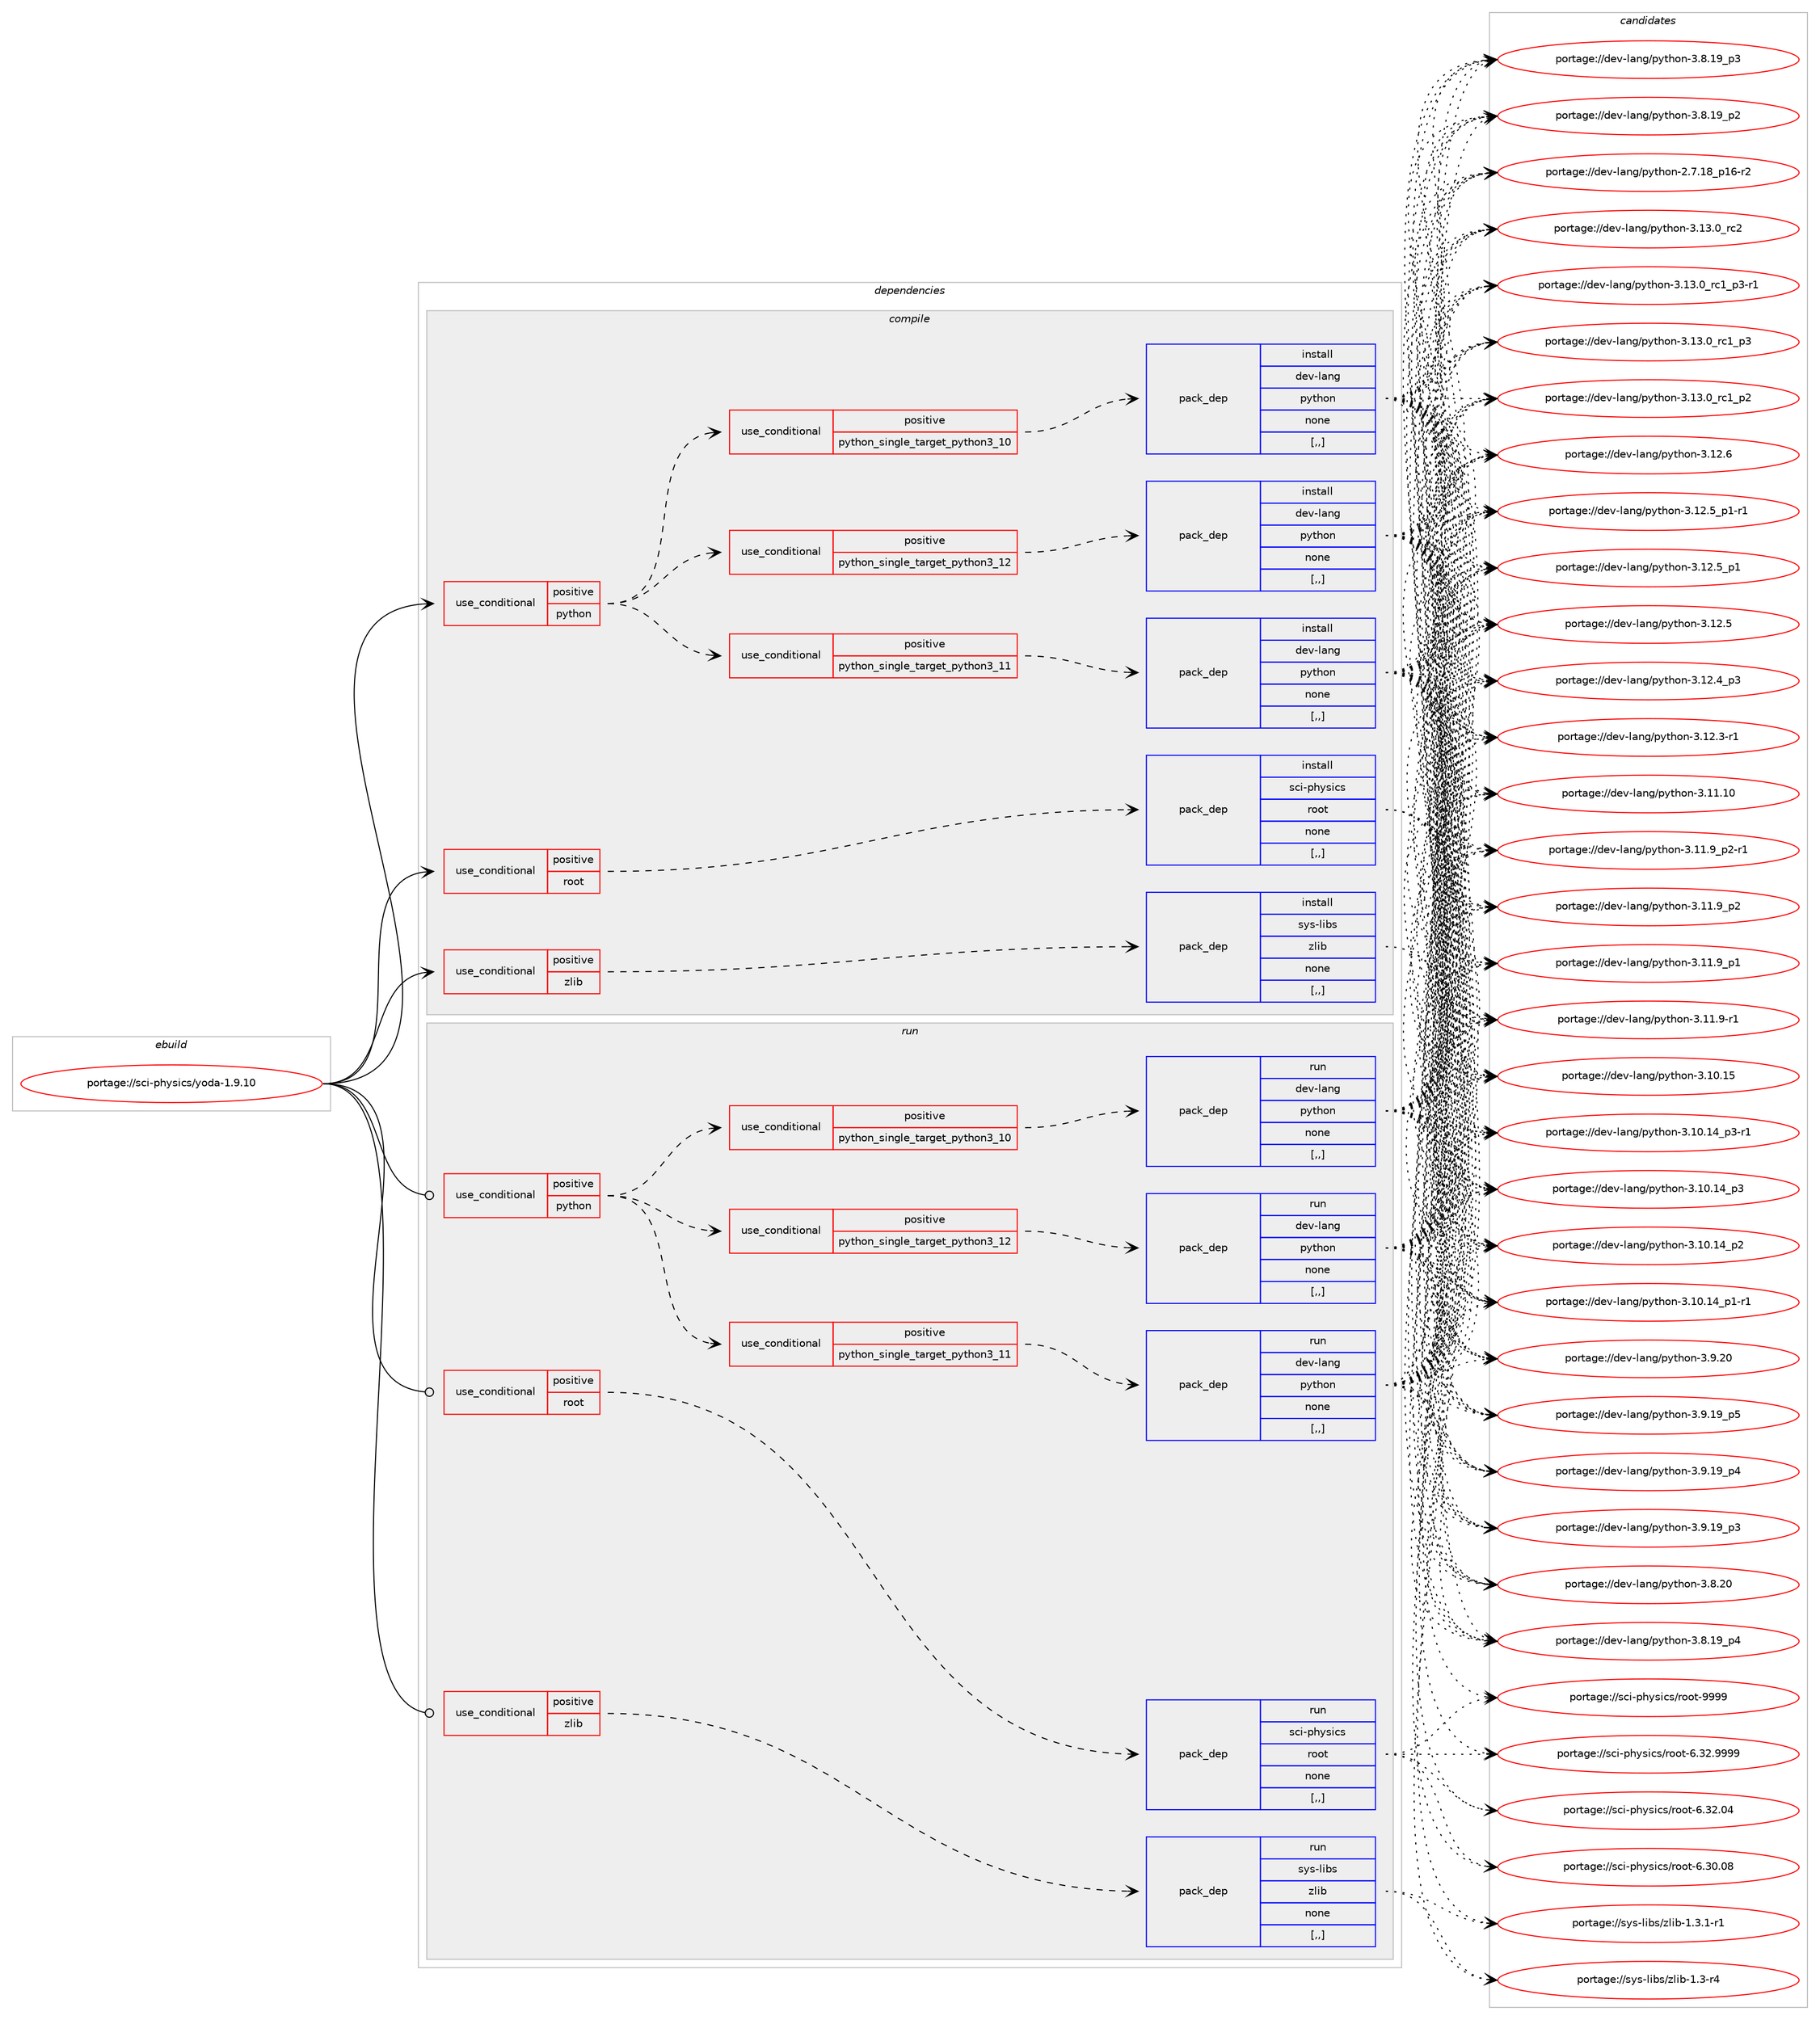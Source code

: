 digraph prolog {

# *************
# Graph options
# *************

newrank=true;
concentrate=true;
compound=true;
graph [rankdir=LR,fontname=Helvetica,fontsize=10,ranksep=1.5];#, ranksep=2.5, nodesep=0.2];
edge  [arrowhead=vee];
node  [fontname=Helvetica,fontsize=10];

# **********
# The ebuild
# **********

subgraph cluster_leftcol {
color=gray;
label=<<i>ebuild</i>>;
id [label="portage://sci-physics/yoda-1.9.10", color=red, width=4, href="../sci-physics/yoda-1.9.10.svg"];
}

# ****************
# The dependencies
# ****************

subgraph cluster_midcol {
color=gray;
label=<<i>dependencies</i>>;
subgraph cluster_compile {
fillcolor="#eeeeee";
style=filled;
label=<<i>compile</i>>;
subgraph cond243322 {
dependency922002 [label=<<TABLE BORDER="0" CELLBORDER="1" CELLSPACING="0" CELLPADDING="4"><TR><TD ROWSPAN="3" CELLPADDING="10">use_conditional</TD></TR><TR><TD>positive</TD></TR><TR><TD>python</TD></TR></TABLE>>, shape=none, color=red];
subgraph cond243323 {
dependency922003 [label=<<TABLE BORDER="0" CELLBORDER="1" CELLSPACING="0" CELLPADDING="4"><TR><TD ROWSPAN="3" CELLPADDING="10">use_conditional</TD></TR><TR><TD>positive</TD></TR><TR><TD>python_single_target_python3_10</TD></TR></TABLE>>, shape=none, color=red];
subgraph pack672024 {
dependency922004 [label=<<TABLE BORDER="0" CELLBORDER="1" CELLSPACING="0" CELLPADDING="4" WIDTH="220"><TR><TD ROWSPAN="6" CELLPADDING="30">pack_dep</TD></TR><TR><TD WIDTH="110">install</TD></TR><TR><TD>dev-lang</TD></TR><TR><TD>python</TD></TR><TR><TD>none</TD></TR><TR><TD>[,,]</TD></TR></TABLE>>, shape=none, color=blue];
}
dependency922003:e -> dependency922004:w [weight=20,style="dashed",arrowhead="vee"];
}
dependency922002:e -> dependency922003:w [weight=20,style="dashed",arrowhead="vee"];
subgraph cond243324 {
dependency922005 [label=<<TABLE BORDER="0" CELLBORDER="1" CELLSPACING="0" CELLPADDING="4"><TR><TD ROWSPAN="3" CELLPADDING="10">use_conditional</TD></TR><TR><TD>positive</TD></TR><TR><TD>python_single_target_python3_11</TD></TR></TABLE>>, shape=none, color=red];
subgraph pack672025 {
dependency922006 [label=<<TABLE BORDER="0" CELLBORDER="1" CELLSPACING="0" CELLPADDING="4" WIDTH="220"><TR><TD ROWSPAN="6" CELLPADDING="30">pack_dep</TD></TR><TR><TD WIDTH="110">install</TD></TR><TR><TD>dev-lang</TD></TR><TR><TD>python</TD></TR><TR><TD>none</TD></TR><TR><TD>[,,]</TD></TR></TABLE>>, shape=none, color=blue];
}
dependency922005:e -> dependency922006:w [weight=20,style="dashed",arrowhead="vee"];
}
dependency922002:e -> dependency922005:w [weight=20,style="dashed",arrowhead="vee"];
subgraph cond243325 {
dependency922007 [label=<<TABLE BORDER="0" CELLBORDER="1" CELLSPACING="0" CELLPADDING="4"><TR><TD ROWSPAN="3" CELLPADDING="10">use_conditional</TD></TR><TR><TD>positive</TD></TR><TR><TD>python_single_target_python3_12</TD></TR></TABLE>>, shape=none, color=red];
subgraph pack672026 {
dependency922008 [label=<<TABLE BORDER="0" CELLBORDER="1" CELLSPACING="0" CELLPADDING="4" WIDTH="220"><TR><TD ROWSPAN="6" CELLPADDING="30">pack_dep</TD></TR><TR><TD WIDTH="110">install</TD></TR><TR><TD>dev-lang</TD></TR><TR><TD>python</TD></TR><TR><TD>none</TD></TR><TR><TD>[,,]</TD></TR></TABLE>>, shape=none, color=blue];
}
dependency922007:e -> dependency922008:w [weight=20,style="dashed",arrowhead="vee"];
}
dependency922002:e -> dependency922007:w [weight=20,style="dashed",arrowhead="vee"];
}
id:e -> dependency922002:w [weight=20,style="solid",arrowhead="vee"];
subgraph cond243326 {
dependency922009 [label=<<TABLE BORDER="0" CELLBORDER="1" CELLSPACING="0" CELLPADDING="4"><TR><TD ROWSPAN="3" CELLPADDING="10">use_conditional</TD></TR><TR><TD>positive</TD></TR><TR><TD>root</TD></TR></TABLE>>, shape=none, color=red];
subgraph pack672027 {
dependency922010 [label=<<TABLE BORDER="0" CELLBORDER="1" CELLSPACING="0" CELLPADDING="4" WIDTH="220"><TR><TD ROWSPAN="6" CELLPADDING="30">pack_dep</TD></TR><TR><TD WIDTH="110">install</TD></TR><TR><TD>sci-physics</TD></TR><TR><TD>root</TD></TR><TR><TD>none</TD></TR><TR><TD>[,,]</TD></TR></TABLE>>, shape=none, color=blue];
}
dependency922009:e -> dependency922010:w [weight=20,style="dashed",arrowhead="vee"];
}
id:e -> dependency922009:w [weight=20,style="solid",arrowhead="vee"];
subgraph cond243327 {
dependency922011 [label=<<TABLE BORDER="0" CELLBORDER="1" CELLSPACING="0" CELLPADDING="4"><TR><TD ROWSPAN="3" CELLPADDING="10">use_conditional</TD></TR><TR><TD>positive</TD></TR><TR><TD>zlib</TD></TR></TABLE>>, shape=none, color=red];
subgraph pack672028 {
dependency922012 [label=<<TABLE BORDER="0" CELLBORDER="1" CELLSPACING="0" CELLPADDING="4" WIDTH="220"><TR><TD ROWSPAN="6" CELLPADDING="30">pack_dep</TD></TR><TR><TD WIDTH="110">install</TD></TR><TR><TD>sys-libs</TD></TR><TR><TD>zlib</TD></TR><TR><TD>none</TD></TR><TR><TD>[,,]</TD></TR></TABLE>>, shape=none, color=blue];
}
dependency922011:e -> dependency922012:w [weight=20,style="dashed",arrowhead="vee"];
}
id:e -> dependency922011:w [weight=20,style="solid",arrowhead="vee"];
}
subgraph cluster_compileandrun {
fillcolor="#eeeeee";
style=filled;
label=<<i>compile and run</i>>;
}
subgraph cluster_run {
fillcolor="#eeeeee";
style=filled;
label=<<i>run</i>>;
subgraph cond243328 {
dependency922013 [label=<<TABLE BORDER="0" CELLBORDER="1" CELLSPACING="0" CELLPADDING="4"><TR><TD ROWSPAN="3" CELLPADDING="10">use_conditional</TD></TR><TR><TD>positive</TD></TR><TR><TD>python</TD></TR></TABLE>>, shape=none, color=red];
subgraph cond243329 {
dependency922014 [label=<<TABLE BORDER="0" CELLBORDER="1" CELLSPACING="0" CELLPADDING="4"><TR><TD ROWSPAN="3" CELLPADDING="10">use_conditional</TD></TR><TR><TD>positive</TD></TR><TR><TD>python_single_target_python3_10</TD></TR></TABLE>>, shape=none, color=red];
subgraph pack672029 {
dependency922015 [label=<<TABLE BORDER="0" CELLBORDER="1" CELLSPACING="0" CELLPADDING="4" WIDTH="220"><TR><TD ROWSPAN="6" CELLPADDING="30">pack_dep</TD></TR><TR><TD WIDTH="110">run</TD></TR><TR><TD>dev-lang</TD></TR><TR><TD>python</TD></TR><TR><TD>none</TD></TR><TR><TD>[,,]</TD></TR></TABLE>>, shape=none, color=blue];
}
dependency922014:e -> dependency922015:w [weight=20,style="dashed",arrowhead="vee"];
}
dependency922013:e -> dependency922014:w [weight=20,style="dashed",arrowhead="vee"];
subgraph cond243330 {
dependency922016 [label=<<TABLE BORDER="0" CELLBORDER="1" CELLSPACING="0" CELLPADDING="4"><TR><TD ROWSPAN="3" CELLPADDING="10">use_conditional</TD></TR><TR><TD>positive</TD></TR><TR><TD>python_single_target_python3_11</TD></TR></TABLE>>, shape=none, color=red];
subgraph pack672030 {
dependency922017 [label=<<TABLE BORDER="0" CELLBORDER="1" CELLSPACING="0" CELLPADDING="4" WIDTH="220"><TR><TD ROWSPAN="6" CELLPADDING="30">pack_dep</TD></TR><TR><TD WIDTH="110">run</TD></TR><TR><TD>dev-lang</TD></TR><TR><TD>python</TD></TR><TR><TD>none</TD></TR><TR><TD>[,,]</TD></TR></TABLE>>, shape=none, color=blue];
}
dependency922016:e -> dependency922017:w [weight=20,style="dashed",arrowhead="vee"];
}
dependency922013:e -> dependency922016:w [weight=20,style="dashed",arrowhead="vee"];
subgraph cond243331 {
dependency922018 [label=<<TABLE BORDER="0" CELLBORDER="1" CELLSPACING="0" CELLPADDING="4"><TR><TD ROWSPAN="3" CELLPADDING="10">use_conditional</TD></TR><TR><TD>positive</TD></TR><TR><TD>python_single_target_python3_12</TD></TR></TABLE>>, shape=none, color=red];
subgraph pack672031 {
dependency922019 [label=<<TABLE BORDER="0" CELLBORDER="1" CELLSPACING="0" CELLPADDING="4" WIDTH="220"><TR><TD ROWSPAN="6" CELLPADDING="30">pack_dep</TD></TR><TR><TD WIDTH="110">run</TD></TR><TR><TD>dev-lang</TD></TR><TR><TD>python</TD></TR><TR><TD>none</TD></TR><TR><TD>[,,]</TD></TR></TABLE>>, shape=none, color=blue];
}
dependency922018:e -> dependency922019:w [weight=20,style="dashed",arrowhead="vee"];
}
dependency922013:e -> dependency922018:w [weight=20,style="dashed",arrowhead="vee"];
}
id:e -> dependency922013:w [weight=20,style="solid",arrowhead="odot"];
subgraph cond243332 {
dependency922020 [label=<<TABLE BORDER="0" CELLBORDER="1" CELLSPACING="0" CELLPADDING="4"><TR><TD ROWSPAN="3" CELLPADDING="10">use_conditional</TD></TR><TR><TD>positive</TD></TR><TR><TD>root</TD></TR></TABLE>>, shape=none, color=red];
subgraph pack672032 {
dependency922021 [label=<<TABLE BORDER="0" CELLBORDER="1" CELLSPACING="0" CELLPADDING="4" WIDTH="220"><TR><TD ROWSPAN="6" CELLPADDING="30">pack_dep</TD></TR><TR><TD WIDTH="110">run</TD></TR><TR><TD>sci-physics</TD></TR><TR><TD>root</TD></TR><TR><TD>none</TD></TR><TR><TD>[,,]</TD></TR></TABLE>>, shape=none, color=blue];
}
dependency922020:e -> dependency922021:w [weight=20,style="dashed",arrowhead="vee"];
}
id:e -> dependency922020:w [weight=20,style="solid",arrowhead="odot"];
subgraph cond243333 {
dependency922022 [label=<<TABLE BORDER="0" CELLBORDER="1" CELLSPACING="0" CELLPADDING="4"><TR><TD ROWSPAN="3" CELLPADDING="10">use_conditional</TD></TR><TR><TD>positive</TD></TR><TR><TD>zlib</TD></TR></TABLE>>, shape=none, color=red];
subgraph pack672033 {
dependency922023 [label=<<TABLE BORDER="0" CELLBORDER="1" CELLSPACING="0" CELLPADDING="4" WIDTH="220"><TR><TD ROWSPAN="6" CELLPADDING="30">pack_dep</TD></TR><TR><TD WIDTH="110">run</TD></TR><TR><TD>sys-libs</TD></TR><TR><TD>zlib</TD></TR><TR><TD>none</TD></TR><TR><TD>[,,]</TD></TR></TABLE>>, shape=none, color=blue];
}
dependency922022:e -> dependency922023:w [weight=20,style="dashed",arrowhead="vee"];
}
id:e -> dependency922022:w [weight=20,style="solid",arrowhead="odot"];
}
}

# **************
# The candidates
# **************

subgraph cluster_choices {
rank=same;
color=gray;
label=<<i>candidates</i>>;

subgraph choice672024 {
color=black;
nodesep=1;
choice10010111845108971101034711212111610411111045514649514648951149950 [label="portage://dev-lang/python-3.13.0_rc2", color=red, width=4,href="../dev-lang/python-3.13.0_rc2.svg"];
choice1001011184510897110103471121211161041111104551464951464895114994995112514511449 [label="portage://dev-lang/python-3.13.0_rc1_p3-r1", color=red, width=4,href="../dev-lang/python-3.13.0_rc1_p3-r1.svg"];
choice100101118451089711010347112121116104111110455146495146489511499499511251 [label="portage://dev-lang/python-3.13.0_rc1_p3", color=red, width=4,href="../dev-lang/python-3.13.0_rc1_p3.svg"];
choice100101118451089711010347112121116104111110455146495146489511499499511250 [label="portage://dev-lang/python-3.13.0_rc1_p2", color=red, width=4,href="../dev-lang/python-3.13.0_rc1_p2.svg"];
choice10010111845108971101034711212111610411111045514649504654 [label="portage://dev-lang/python-3.12.6", color=red, width=4,href="../dev-lang/python-3.12.6.svg"];
choice1001011184510897110103471121211161041111104551464950465395112494511449 [label="portage://dev-lang/python-3.12.5_p1-r1", color=red, width=4,href="../dev-lang/python-3.12.5_p1-r1.svg"];
choice100101118451089711010347112121116104111110455146495046539511249 [label="portage://dev-lang/python-3.12.5_p1", color=red, width=4,href="../dev-lang/python-3.12.5_p1.svg"];
choice10010111845108971101034711212111610411111045514649504653 [label="portage://dev-lang/python-3.12.5", color=red, width=4,href="../dev-lang/python-3.12.5.svg"];
choice100101118451089711010347112121116104111110455146495046529511251 [label="portage://dev-lang/python-3.12.4_p3", color=red, width=4,href="../dev-lang/python-3.12.4_p3.svg"];
choice100101118451089711010347112121116104111110455146495046514511449 [label="portage://dev-lang/python-3.12.3-r1", color=red, width=4,href="../dev-lang/python-3.12.3-r1.svg"];
choice1001011184510897110103471121211161041111104551464949464948 [label="portage://dev-lang/python-3.11.10", color=red, width=4,href="../dev-lang/python-3.11.10.svg"];
choice1001011184510897110103471121211161041111104551464949465795112504511449 [label="portage://dev-lang/python-3.11.9_p2-r1", color=red, width=4,href="../dev-lang/python-3.11.9_p2-r1.svg"];
choice100101118451089711010347112121116104111110455146494946579511250 [label="portage://dev-lang/python-3.11.9_p2", color=red, width=4,href="../dev-lang/python-3.11.9_p2.svg"];
choice100101118451089711010347112121116104111110455146494946579511249 [label="portage://dev-lang/python-3.11.9_p1", color=red, width=4,href="../dev-lang/python-3.11.9_p1.svg"];
choice100101118451089711010347112121116104111110455146494946574511449 [label="portage://dev-lang/python-3.11.9-r1", color=red, width=4,href="../dev-lang/python-3.11.9-r1.svg"];
choice1001011184510897110103471121211161041111104551464948464953 [label="portage://dev-lang/python-3.10.15", color=red, width=4,href="../dev-lang/python-3.10.15.svg"];
choice100101118451089711010347112121116104111110455146494846495295112514511449 [label="portage://dev-lang/python-3.10.14_p3-r1", color=red, width=4,href="../dev-lang/python-3.10.14_p3-r1.svg"];
choice10010111845108971101034711212111610411111045514649484649529511251 [label="portage://dev-lang/python-3.10.14_p3", color=red, width=4,href="../dev-lang/python-3.10.14_p3.svg"];
choice10010111845108971101034711212111610411111045514649484649529511250 [label="portage://dev-lang/python-3.10.14_p2", color=red, width=4,href="../dev-lang/python-3.10.14_p2.svg"];
choice100101118451089711010347112121116104111110455146494846495295112494511449 [label="portage://dev-lang/python-3.10.14_p1-r1", color=red, width=4,href="../dev-lang/python-3.10.14_p1-r1.svg"];
choice10010111845108971101034711212111610411111045514657465048 [label="portage://dev-lang/python-3.9.20", color=red, width=4,href="../dev-lang/python-3.9.20.svg"];
choice100101118451089711010347112121116104111110455146574649579511253 [label="portage://dev-lang/python-3.9.19_p5", color=red, width=4,href="../dev-lang/python-3.9.19_p5.svg"];
choice100101118451089711010347112121116104111110455146574649579511252 [label="portage://dev-lang/python-3.9.19_p4", color=red, width=4,href="../dev-lang/python-3.9.19_p4.svg"];
choice100101118451089711010347112121116104111110455146574649579511251 [label="portage://dev-lang/python-3.9.19_p3", color=red, width=4,href="../dev-lang/python-3.9.19_p3.svg"];
choice10010111845108971101034711212111610411111045514656465048 [label="portage://dev-lang/python-3.8.20", color=red, width=4,href="../dev-lang/python-3.8.20.svg"];
choice100101118451089711010347112121116104111110455146564649579511252 [label="portage://dev-lang/python-3.8.19_p4", color=red, width=4,href="../dev-lang/python-3.8.19_p4.svg"];
choice100101118451089711010347112121116104111110455146564649579511251 [label="portage://dev-lang/python-3.8.19_p3", color=red, width=4,href="../dev-lang/python-3.8.19_p3.svg"];
choice100101118451089711010347112121116104111110455146564649579511250 [label="portage://dev-lang/python-3.8.19_p2", color=red, width=4,href="../dev-lang/python-3.8.19_p2.svg"];
choice100101118451089711010347112121116104111110455046554649569511249544511450 [label="portage://dev-lang/python-2.7.18_p16-r2", color=red, width=4,href="../dev-lang/python-2.7.18_p16-r2.svg"];
dependency922004:e -> choice10010111845108971101034711212111610411111045514649514648951149950:w [style=dotted,weight="100"];
dependency922004:e -> choice1001011184510897110103471121211161041111104551464951464895114994995112514511449:w [style=dotted,weight="100"];
dependency922004:e -> choice100101118451089711010347112121116104111110455146495146489511499499511251:w [style=dotted,weight="100"];
dependency922004:e -> choice100101118451089711010347112121116104111110455146495146489511499499511250:w [style=dotted,weight="100"];
dependency922004:e -> choice10010111845108971101034711212111610411111045514649504654:w [style=dotted,weight="100"];
dependency922004:e -> choice1001011184510897110103471121211161041111104551464950465395112494511449:w [style=dotted,weight="100"];
dependency922004:e -> choice100101118451089711010347112121116104111110455146495046539511249:w [style=dotted,weight="100"];
dependency922004:e -> choice10010111845108971101034711212111610411111045514649504653:w [style=dotted,weight="100"];
dependency922004:e -> choice100101118451089711010347112121116104111110455146495046529511251:w [style=dotted,weight="100"];
dependency922004:e -> choice100101118451089711010347112121116104111110455146495046514511449:w [style=dotted,weight="100"];
dependency922004:e -> choice1001011184510897110103471121211161041111104551464949464948:w [style=dotted,weight="100"];
dependency922004:e -> choice1001011184510897110103471121211161041111104551464949465795112504511449:w [style=dotted,weight="100"];
dependency922004:e -> choice100101118451089711010347112121116104111110455146494946579511250:w [style=dotted,weight="100"];
dependency922004:e -> choice100101118451089711010347112121116104111110455146494946579511249:w [style=dotted,weight="100"];
dependency922004:e -> choice100101118451089711010347112121116104111110455146494946574511449:w [style=dotted,weight="100"];
dependency922004:e -> choice1001011184510897110103471121211161041111104551464948464953:w [style=dotted,weight="100"];
dependency922004:e -> choice100101118451089711010347112121116104111110455146494846495295112514511449:w [style=dotted,weight="100"];
dependency922004:e -> choice10010111845108971101034711212111610411111045514649484649529511251:w [style=dotted,weight="100"];
dependency922004:e -> choice10010111845108971101034711212111610411111045514649484649529511250:w [style=dotted,weight="100"];
dependency922004:e -> choice100101118451089711010347112121116104111110455146494846495295112494511449:w [style=dotted,weight="100"];
dependency922004:e -> choice10010111845108971101034711212111610411111045514657465048:w [style=dotted,weight="100"];
dependency922004:e -> choice100101118451089711010347112121116104111110455146574649579511253:w [style=dotted,weight="100"];
dependency922004:e -> choice100101118451089711010347112121116104111110455146574649579511252:w [style=dotted,weight="100"];
dependency922004:e -> choice100101118451089711010347112121116104111110455146574649579511251:w [style=dotted,weight="100"];
dependency922004:e -> choice10010111845108971101034711212111610411111045514656465048:w [style=dotted,weight="100"];
dependency922004:e -> choice100101118451089711010347112121116104111110455146564649579511252:w [style=dotted,weight="100"];
dependency922004:e -> choice100101118451089711010347112121116104111110455146564649579511251:w [style=dotted,weight="100"];
dependency922004:e -> choice100101118451089711010347112121116104111110455146564649579511250:w [style=dotted,weight="100"];
dependency922004:e -> choice100101118451089711010347112121116104111110455046554649569511249544511450:w [style=dotted,weight="100"];
}
subgraph choice672025 {
color=black;
nodesep=1;
choice10010111845108971101034711212111610411111045514649514648951149950 [label="portage://dev-lang/python-3.13.0_rc2", color=red, width=4,href="../dev-lang/python-3.13.0_rc2.svg"];
choice1001011184510897110103471121211161041111104551464951464895114994995112514511449 [label="portage://dev-lang/python-3.13.0_rc1_p3-r1", color=red, width=4,href="../dev-lang/python-3.13.0_rc1_p3-r1.svg"];
choice100101118451089711010347112121116104111110455146495146489511499499511251 [label="portage://dev-lang/python-3.13.0_rc1_p3", color=red, width=4,href="../dev-lang/python-3.13.0_rc1_p3.svg"];
choice100101118451089711010347112121116104111110455146495146489511499499511250 [label="portage://dev-lang/python-3.13.0_rc1_p2", color=red, width=4,href="../dev-lang/python-3.13.0_rc1_p2.svg"];
choice10010111845108971101034711212111610411111045514649504654 [label="portage://dev-lang/python-3.12.6", color=red, width=4,href="../dev-lang/python-3.12.6.svg"];
choice1001011184510897110103471121211161041111104551464950465395112494511449 [label="portage://dev-lang/python-3.12.5_p1-r1", color=red, width=4,href="../dev-lang/python-3.12.5_p1-r1.svg"];
choice100101118451089711010347112121116104111110455146495046539511249 [label="portage://dev-lang/python-3.12.5_p1", color=red, width=4,href="../dev-lang/python-3.12.5_p1.svg"];
choice10010111845108971101034711212111610411111045514649504653 [label="portage://dev-lang/python-3.12.5", color=red, width=4,href="../dev-lang/python-3.12.5.svg"];
choice100101118451089711010347112121116104111110455146495046529511251 [label="portage://dev-lang/python-3.12.4_p3", color=red, width=4,href="../dev-lang/python-3.12.4_p3.svg"];
choice100101118451089711010347112121116104111110455146495046514511449 [label="portage://dev-lang/python-3.12.3-r1", color=red, width=4,href="../dev-lang/python-3.12.3-r1.svg"];
choice1001011184510897110103471121211161041111104551464949464948 [label="portage://dev-lang/python-3.11.10", color=red, width=4,href="../dev-lang/python-3.11.10.svg"];
choice1001011184510897110103471121211161041111104551464949465795112504511449 [label="portage://dev-lang/python-3.11.9_p2-r1", color=red, width=4,href="../dev-lang/python-3.11.9_p2-r1.svg"];
choice100101118451089711010347112121116104111110455146494946579511250 [label="portage://dev-lang/python-3.11.9_p2", color=red, width=4,href="../dev-lang/python-3.11.9_p2.svg"];
choice100101118451089711010347112121116104111110455146494946579511249 [label="portage://dev-lang/python-3.11.9_p1", color=red, width=4,href="../dev-lang/python-3.11.9_p1.svg"];
choice100101118451089711010347112121116104111110455146494946574511449 [label="portage://dev-lang/python-3.11.9-r1", color=red, width=4,href="../dev-lang/python-3.11.9-r1.svg"];
choice1001011184510897110103471121211161041111104551464948464953 [label="portage://dev-lang/python-3.10.15", color=red, width=4,href="../dev-lang/python-3.10.15.svg"];
choice100101118451089711010347112121116104111110455146494846495295112514511449 [label="portage://dev-lang/python-3.10.14_p3-r1", color=red, width=4,href="../dev-lang/python-3.10.14_p3-r1.svg"];
choice10010111845108971101034711212111610411111045514649484649529511251 [label="portage://dev-lang/python-3.10.14_p3", color=red, width=4,href="../dev-lang/python-3.10.14_p3.svg"];
choice10010111845108971101034711212111610411111045514649484649529511250 [label="portage://dev-lang/python-3.10.14_p2", color=red, width=4,href="../dev-lang/python-3.10.14_p2.svg"];
choice100101118451089711010347112121116104111110455146494846495295112494511449 [label="portage://dev-lang/python-3.10.14_p1-r1", color=red, width=4,href="../dev-lang/python-3.10.14_p1-r1.svg"];
choice10010111845108971101034711212111610411111045514657465048 [label="portage://dev-lang/python-3.9.20", color=red, width=4,href="../dev-lang/python-3.9.20.svg"];
choice100101118451089711010347112121116104111110455146574649579511253 [label="portage://dev-lang/python-3.9.19_p5", color=red, width=4,href="../dev-lang/python-3.9.19_p5.svg"];
choice100101118451089711010347112121116104111110455146574649579511252 [label="portage://dev-lang/python-3.9.19_p4", color=red, width=4,href="../dev-lang/python-3.9.19_p4.svg"];
choice100101118451089711010347112121116104111110455146574649579511251 [label="portage://dev-lang/python-3.9.19_p3", color=red, width=4,href="../dev-lang/python-3.9.19_p3.svg"];
choice10010111845108971101034711212111610411111045514656465048 [label="portage://dev-lang/python-3.8.20", color=red, width=4,href="../dev-lang/python-3.8.20.svg"];
choice100101118451089711010347112121116104111110455146564649579511252 [label="portage://dev-lang/python-3.8.19_p4", color=red, width=4,href="../dev-lang/python-3.8.19_p4.svg"];
choice100101118451089711010347112121116104111110455146564649579511251 [label="portage://dev-lang/python-3.8.19_p3", color=red, width=4,href="../dev-lang/python-3.8.19_p3.svg"];
choice100101118451089711010347112121116104111110455146564649579511250 [label="portage://dev-lang/python-3.8.19_p2", color=red, width=4,href="../dev-lang/python-3.8.19_p2.svg"];
choice100101118451089711010347112121116104111110455046554649569511249544511450 [label="portage://dev-lang/python-2.7.18_p16-r2", color=red, width=4,href="../dev-lang/python-2.7.18_p16-r2.svg"];
dependency922006:e -> choice10010111845108971101034711212111610411111045514649514648951149950:w [style=dotted,weight="100"];
dependency922006:e -> choice1001011184510897110103471121211161041111104551464951464895114994995112514511449:w [style=dotted,weight="100"];
dependency922006:e -> choice100101118451089711010347112121116104111110455146495146489511499499511251:w [style=dotted,weight="100"];
dependency922006:e -> choice100101118451089711010347112121116104111110455146495146489511499499511250:w [style=dotted,weight="100"];
dependency922006:e -> choice10010111845108971101034711212111610411111045514649504654:w [style=dotted,weight="100"];
dependency922006:e -> choice1001011184510897110103471121211161041111104551464950465395112494511449:w [style=dotted,weight="100"];
dependency922006:e -> choice100101118451089711010347112121116104111110455146495046539511249:w [style=dotted,weight="100"];
dependency922006:e -> choice10010111845108971101034711212111610411111045514649504653:w [style=dotted,weight="100"];
dependency922006:e -> choice100101118451089711010347112121116104111110455146495046529511251:w [style=dotted,weight="100"];
dependency922006:e -> choice100101118451089711010347112121116104111110455146495046514511449:w [style=dotted,weight="100"];
dependency922006:e -> choice1001011184510897110103471121211161041111104551464949464948:w [style=dotted,weight="100"];
dependency922006:e -> choice1001011184510897110103471121211161041111104551464949465795112504511449:w [style=dotted,weight="100"];
dependency922006:e -> choice100101118451089711010347112121116104111110455146494946579511250:w [style=dotted,weight="100"];
dependency922006:e -> choice100101118451089711010347112121116104111110455146494946579511249:w [style=dotted,weight="100"];
dependency922006:e -> choice100101118451089711010347112121116104111110455146494946574511449:w [style=dotted,weight="100"];
dependency922006:e -> choice1001011184510897110103471121211161041111104551464948464953:w [style=dotted,weight="100"];
dependency922006:e -> choice100101118451089711010347112121116104111110455146494846495295112514511449:w [style=dotted,weight="100"];
dependency922006:e -> choice10010111845108971101034711212111610411111045514649484649529511251:w [style=dotted,weight="100"];
dependency922006:e -> choice10010111845108971101034711212111610411111045514649484649529511250:w [style=dotted,weight="100"];
dependency922006:e -> choice100101118451089711010347112121116104111110455146494846495295112494511449:w [style=dotted,weight="100"];
dependency922006:e -> choice10010111845108971101034711212111610411111045514657465048:w [style=dotted,weight="100"];
dependency922006:e -> choice100101118451089711010347112121116104111110455146574649579511253:w [style=dotted,weight="100"];
dependency922006:e -> choice100101118451089711010347112121116104111110455146574649579511252:w [style=dotted,weight="100"];
dependency922006:e -> choice100101118451089711010347112121116104111110455146574649579511251:w [style=dotted,weight="100"];
dependency922006:e -> choice10010111845108971101034711212111610411111045514656465048:w [style=dotted,weight="100"];
dependency922006:e -> choice100101118451089711010347112121116104111110455146564649579511252:w [style=dotted,weight="100"];
dependency922006:e -> choice100101118451089711010347112121116104111110455146564649579511251:w [style=dotted,weight="100"];
dependency922006:e -> choice100101118451089711010347112121116104111110455146564649579511250:w [style=dotted,weight="100"];
dependency922006:e -> choice100101118451089711010347112121116104111110455046554649569511249544511450:w [style=dotted,weight="100"];
}
subgraph choice672026 {
color=black;
nodesep=1;
choice10010111845108971101034711212111610411111045514649514648951149950 [label="portage://dev-lang/python-3.13.0_rc2", color=red, width=4,href="../dev-lang/python-3.13.0_rc2.svg"];
choice1001011184510897110103471121211161041111104551464951464895114994995112514511449 [label="portage://dev-lang/python-3.13.0_rc1_p3-r1", color=red, width=4,href="../dev-lang/python-3.13.0_rc1_p3-r1.svg"];
choice100101118451089711010347112121116104111110455146495146489511499499511251 [label="portage://dev-lang/python-3.13.0_rc1_p3", color=red, width=4,href="../dev-lang/python-3.13.0_rc1_p3.svg"];
choice100101118451089711010347112121116104111110455146495146489511499499511250 [label="portage://dev-lang/python-3.13.0_rc1_p2", color=red, width=4,href="../dev-lang/python-3.13.0_rc1_p2.svg"];
choice10010111845108971101034711212111610411111045514649504654 [label="portage://dev-lang/python-3.12.6", color=red, width=4,href="../dev-lang/python-3.12.6.svg"];
choice1001011184510897110103471121211161041111104551464950465395112494511449 [label="portage://dev-lang/python-3.12.5_p1-r1", color=red, width=4,href="../dev-lang/python-3.12.5_p1-r1.svg"];
choice100101118451089711010347112121116104111110455146495046539511249 [label="portage://dev-lang/python-3.12.5_p1", color=red, width=4,href="../dev-lang/python-3.12.5_p1.svg"];
choice10010111845108971101034711212111610411111045514649504653 [label="portage://dev-lang/python-3.12.5", color=red, width=4,href="../dev-lang/python-3.12.5.svg"];
choice100101118451089711010347112121116104111110455146495046529511251 [label="portage://dev-lang/python-3.12.4_p3", color=red, width=4,href="../dev-lang/python-3.12.4_p3.svg"];
choice100101118451089711010347112121116104111110455146495046514511449 [label="portage://dev-lang/python-3.12.3-r1", color=red, width=4,href="../dev-lang/python-3.12.3-r1.svg"];
choice1001011184510897110103471121211161041111104551464949464948 [label="portage://dev-lang/python-3.11.10", color=red, width=4,href="../dev-lang/python-3.11.10.svg"];
choice1001011184510897110103471121211161041111104551464949465795112504511449 [label="portage://dev-lang/python-3.11.9_p2-r1", color=red, width=4,href="../dev-lang/python-3.11.9_p2-r1.svg"];
choice100101118451089711010347112121116104111110455146494946579511250 [label="portage://dev-lang/python-3.11.9_p2", color=red, width=4,href="../dev-lang/python-3.11.9_p2.svg"];
choice100101118451089711010347112121116104111110455146494946579511249 [label="portage://dev-lang/python-3.11.9_p1", color=red, width=4,href="../dev-lang/python-3.11.9_p1.svg"];
choice100101118451089711010347112121116104111110455146494946574511449 [label="portage://dev-lang/python-3.11.9-r1", color=red, width=4,href="../dev-lang/python-3.11.9-r1.svg"];
choice1001011184510897110103471121211161041111104551464948464953 [label="portage://dev-lang/python-3.10.15", color=red, width=4,href="../dev-lang/python-3.10.15.svg"];
choice100101118451089711010347112121116104111110455146494846495295112514511449 [label="portage://dev-lang/python-3.10.14_p3-r1", color=red, width=4,href="../dev-lang/python-3.10.14_p3-r1.svg"];
choice10010111845108971101034711212111610411111045514649484649529511251 [label="portage://dev-lang/python-3.10.14_p3", color=red, width=4,href="../dev-lang/python-3.10.14_p3.svg"];
choice10010111845108971101034711212111610411111045514649484649529511250 [label="portage://dev-lang/python-3.10.14_p2", color=red, width=4,href="../dev-lang/python-3.10.14_p2.svg"];
choice100101118451089711010347112121116104111110455146494846495295112494511449 [label="portage://dev-lang/python-3.10.14_p1-r1", color=red, width=4,href="../dev-lang/python-3.10.14_p1-r1.svg"];
choice10010111845108971101034711212111610411111045514657465048 [label="portage://dev-lang/python-3.9.20", color=red, width=4,href="../dev-lang/python-3.9.20.svg"];
choice100101118451089711010347112121116104111110455146574649579511253 [label="portage://dev-lang/python-3.9.19_p5", color=red, width=4,href="../dev-lang/python-3.9.19_p5.svg"];
choice100101118451089711010347112121116104111110455146574649579511252 [label="portage://dev-lang/python-3.9.19_p4", color=red, width=4,href="../dev-lang/python-3.9.19_p4.svg"];
choice100101118451089711010347112121116104111110455146574649579511251 [label="portage://dev-lang/python-3.9.19_p3", color=red, width=4,href="../dev-lang/python-3.9.19_p3.svg"];
choice10010111845108971101034711212111610411111045514656465048 [label="portage://dev-lang/python-3.8.20", color=red, width=4,href="../dev-lang/python-3.8.20.svg"];
choice100101118451089711010347112121116104111110455146564649579511252 [label="portage://dev-lang/python-3.8.19_p4", color=red, width=4,href="../dev-lang/python-3.8.19_p4.svg"];
choice100101118451089711010347112121116104111110455146564649579511251 [label="portage://dev-lang/python-3.8.19_p3", color=red, width=4,href="../dev-lang/python-3.8.19_p3.svg"];
choice100101118451089711010347112121116104111110455146564649579511250 [label="portage://dev-lang/python-3.8.19_p2", color=red, width=4,href="../dev-lang/python-3.8.19_p2.svg"];
choice100101118451089711010347112121116104111110455046554649569511249544511450 [label="portage://dev-lang/python-2.7.18_p16-r2", color=red, width=4,href="../dev-lang/python-2.7.18_p16-r2.svg"];
dependency922008:e -> choice10010111845108971101034711212111610411111045514649514648951149950:w [style=dotted,weight="100"];
dependency922008:e -> choice1001011184510897110103471121211161041111104551464951464895114994995112514511449:w [style=dotted,weight="100"];
dependency922008:e -> choice100101118451089711010347112121116104111110455146495146489511499499511251:w [style=dotted,weight="100"];
dependency922008:e -> choice100101118451089711010347112121116104111110455146495146489511499499511250:w [style=dotted,weight="100"];
dependency922008:e -> choice10010111845108971101034711212111610411111045514649504654:w [style=dotted,weight="100"];
dependency922008:e -> choice1001011184510897110103471121211161041111104551464950465395112494511449:w [style=dotted,weight="100"];
dependency922008:e -> choice100101118451089711010347112121116104111110455146495046539511249:w [style=dotted,weight="100"];
dependency922008:e -> choice10010111845108971101034711212111610411111045514649504653:w [style=dotted,weight="100"];
dependency922008:e -> choice100101118451089711010347112121116104111110455146495046529511251:w [style=dotted,weight="100"];
dependency922008:e -> choice100101118451089711010347112121116104111110455146495046514511449:w [style=dotted,weight="100"];
dependency922008:e -> choice1001011184510897110103471121211161041111104551464949464948:w [style=dotted,weight="100"];
dependency922008:e -> choice1001011184510897110103471121211161041111104551464949465795112504511449:w [style=dotted,weight="100"];
dependency922008:e -> choice100101118451089711010347112121116104111110455146494946579511250:w [style=dotted,weight="100"];
dependency922008:e -> choice100101118451089711010347112121116104111110455146494946579511249:w [style=dotted,weight="100"];
dependency922008:e -> choice100101118451089711010347112121116104111110455146494946574511449:w [style=dotted,weight="100"];
dependency922008:e -> choice1001011184510897110103471121211161041111104551464948464953:w [style=dotted,weight="100"];
dependency922008:e -> choice100101118451089711010347112121116104111110455146494846495295112514511449:w [style=dotted,weight="100"];
dependency922008:e -> choice10010111845108971101034711212111610411111045514649484649529511251:w [style=dotted,weight="100"];
dependency922008:e -> choice10010111845108971101034711212111610411111045514649484649529511250:w [style=dotted,weight="100"];
dependency922008:e -> choice100101118451089711010347112121116104111110455146494846495295112494511449:w [style=dotted,weight="100"];
dependency922008:e -> choice10010111845108971101034711212111610411111045514657465048:w [style=dotted,weight="100"];
dependency922008:e -> choice100101118451089711010347112121116104111110455146574649579511253:w [style=dotted,weight="100"];
dependency922008:e -> choice100101118451089711010347112121116104111110455146574649579511252:w [style=dotted,weight="100"];
dependency922008:e -> choice100101118451089711010347112121116104111110455146574649579511251:w [style=dotted,weight="100"];
dependency922008:e -> choice10010111845108971101034711212111610411111045514656465048:w [style=dotted,weight="100"];
dependency922008:e -> choice100101118451089711010347112121116104111110455146564649579511252:w [style=dotted,weight="100"];
dependency922008:e -> choice100101118451089711010347112121116104111110455146564649579511251:w [style=dotted,weight="100"];
dependency922008:e -> choice100101118451089711010347112121116104111110455146564649579511250:w [style=dotted,weight="100"];
dependency922008:e -> choice100101118451089711010347112121116104111110455046554649569511249544511450:w [style=dotted,weight="100"];
}
subgraph choice672027 {
color=black;
nodesep=1;
choice115991054511210412111510599115471141111111164557575757 [label="portage://sci-physics/root-9999", color=red, width=4,href="../sci-physics/root-9999.svg"];
choice1159910545112104121115105991154711411111111645544651504657575757 [label="portage://sci-physics/root-6.32.9999", color=red, width=4,href="../sci-physics/root-6.32.9999.svg"];
choice115991054511210412111510599115471141111111164554465150464852 [label="portage://sci-physics/root-6.32.04", color=red, width=4,href="../sci-physics/root-6.32.04.svg"];
choice115991054511210412111510599115471141111111164554465148464856 [label="portage://sci-physics/root-6.30.08", color=red, width=4,href="../sci-physics/root-6.30.08.svg"];
dependency922010:e -> choice115991054511210412111510599115471141111111164557575757:w [style=dotted,weight="100"];
dependency922010:e -> choice1159910545112104121115105991154711411111111645544651504657575757:w [style=dotted,weight="100"];
dependency922010:e -> choice115991054511210412111510599115471141111111164554465150464852:w [style=dotted,weight="100"];
dependency922010:e -> choice115991054511210412111510599115471141111111164554465148464856:w [style=dotted,weight="100"];
}
subgraph choice672028 {
color=black;
nodesep=1;
choice115121115451081059811547122108105984549465146494511449 [label="portage://sys-libs/zlib-1.3.1-r1", color=red, width=4,href="../sys-libs/zlib-1.3.1-r1.svg"];
choice11512111545108105981154712210810598454946514511452 [label="portage://sys-libs/zlib-1.3-r4", color=red, width=4,href="../sys-libs/zlib-1.3-r4.svg"];
dependency922012:e -> choice115121115451081059811547122108105984549465146494511449:w [style=dotted,weight="100"];
dependency922012:e -> choice11512111545108105981154712210810598454946514511452:w [style=dotted,weight="100"];
}
subgraph choice672029 {
color=black;
nodesep=1;
choice10010111845108971101034711212111610411111045514649514648951149950 [label="portage://dev-lang/python-3.13.0_rc2", color=red, width=4,href="../dev-lang/python-3.13.0_rc2.svg"];
choice1001011184510897110103471121211161041111104551464951464895114994995112514511449 [label="portage://dev-lang/python-3.13.0_rc1_p3-r1", color=red, width=4,href="../dev-lang/python-3.13.0_rc1_p3-r1.svg"];
choice100101118451089711010347112121116104111110455146495146489511499499511251 [label="portage://dev-lang/python-3.13.0_rc1_p3", color=red, width=4,href="../dev-lang/python-3.13.0_rc1_p3.svg"];
choice100101118451089711010347112121116104111110455146495146489511499499511250 [label="portage://dev-lang/python-3.13.0_rc1_p2", color=red, width=4,href="../dev-lang/python-3.13.0_rc1_p2.svg"];
choice10010111845108971101034711212111610411111045514649504654 [label="portage://dev-lang/python-3.12.6", color=red, width=4,href="../dev-lang/python-3.12.6.svg"];
choice1001011184510897110103471121211161041111104551464950465395112494511449 [label="portage://dev-lang/python-3.12.5_p1-r1", color=red, width=4,href="../dev-lang/python-3.12.5_p1-r1.svg"];
choice100101118451089711010347112121116104111110455146495046539511249 [label="portage://dev-lang/python-3.12.5_p1", color=red, width=4,href="../dev-lang/python-3.12.5_p1.svg"];
choice10010111845108971101034711212111610411111045514649504653 [label="portage://dev-lang/python-3.12.5", color=red, width=4,href="../dev-lang/python-3.12.5.svg"];
choice100101118451089711010347112121116104111110455146495046529511251 [label="portage://dev-lang/python-3.12.4_p3", color=red, width=4,href="../dev-lang/python-3.12.4_p3.svg"];
choice100101118451089711010347112121116104111110455146495046514511449 [label="portage://dev-lang/python-3.12.3-r1", color=red, width=4,href="../dev-lang/python-3.12.3-r1.svg"];
choice1001011184510897110103471121211161041111104551464949464948 [label="portage://dev-lang/python-3.11.10", color=red, width=4,href="../dev-lang/python-3.11.10.svg"];
choice1001011184510897110103471121211161041111104551464949465795112504511449 [label="portage://dev-lang/python-3.11.9_p2-r1", color=red, width=4,href="../dev-lang/python-3.11.9_p2-r1.svg"];
choice100101118451089711010347112121116104111110455146494946579511250 [label="portage://dev-lang/python-3.11.9_p2", color=red, width=4,href="../dev-lang/python-3.11.9_p2.svg"];
choice100101118451089711010347112121116104111110455146494946579511249 [label="portage://dev-lang/python-3.11.9_p1", color=red, width=4,href="../dev-lang/python-3.11.9_p1.svg"];
choice100101118451089711010347112121116104111110455146494946574511449 [label="portage://dev-lang/python-3.11.9-r1", color=red, width=4,href="../dev-lang/python-3.11.9-r1.svg"];
choice1001011184510897110103471121211161041111104551464948464953 [label="portage://dev-lang/python-3.10.15", color=red, width=4,href="../dev-lang/python-3.10.15.svg"];
choice100101118451089711010347112121116104111110455146494846495295112514511449 [label="portage://dev-lang/python-3.10.14_p3-r1", color=red, width=4,href="../dev-lang/python-3.10.14_p3-r1.svg"];
choice10010111845108971101034711212111610411111045514649484649529511251 [label="portage://dev-lang/python-3.10.14_p3", color=red, width=4,href="../dev-lang/python-3.10.14_p3.svg"];
choice10010111845108971101034711212111610411111045514649484649529511250 [label="portage://dev-lang/python-3.10.14_p2", color=red, width=4,href="../dev-lang/python-3.10.14_p2.svg"];
choice100101118451089711010347112121116104111110455146494846495295112494511449 [label="portage://dev-lang/python-3.10.14_p1-r1", color=red, width=4,href="../dev-lang/python-3.10.14_p1-r1.svg"];
choice10010111845108971101034711212111610411111045514657465048 [label="portage://dev-lang/python-3.9.20", color=red, width=4,href="../dev-lang/python-3.9.20.svg"];
choice100101118451089711010347112121116104111110455146574649579511253 [label="portage://dev-lang/python-3.9.19_p5", color=red, width=4,href="../dev-lang/python-3.9.19_p5.svg"];
choice100101118451089711010347112121116104111110455146574649579511252 [label="portage://dev-lang/python-3.9.19_p4", color=red, width=4,href="../dev-lang/python-3.9.19_p4.svg"];
choice100101118451089711010347112121116104111110455146574649579511251 [label="portage://dev-lang/python-3.9.19_p3", color=red, width=4,href="../dev-lang/python-3.9.19_p3.svg"];
choice10010111845108971101034711212111610411111045514656465048 [label="portage://dev-lang/python-3.8.20", color=red, width=4,href="../dev-lang/python-3.8.20.svg"];
choice100101118451089711010347112121116104111110455146564649579511252 [label="portage://dev-lang/python-3.8.19_p4", color=red, width=4,href="../dev-lang/python-3.8.19_p4.svg"];
choice100101118451089711010347112121116104111110455146564649579511251 [label="portage://dev-lang/python-3.8.19_p3", color=red, width=4,href="../dev-lang/python-3.8.19_p3.svg"];
choice100101118451089711010347112121116104111110455146564649579511250 [label="portage://dev-lang/python-3.8.19_p2", color=red, width=4,href="../dev-lang/python-3.8.19_p2.svg"];
choice100101118451089711010347112121116104111110455046554649569511249544511450 [label="portage://dev-lang/python-2.7.18_p16-r2", color=red, width=4,href="../dev-lang/python-2.7.18_p16-r2.svg"];
dependency922015:e -> choice10010111845108971101034711212111610411111045514649514648951149950:w [style=dotted,weight="100"];
dependency922015:e -> choice1001011184510897110103471121211161041111104551464951464895114994995112514511449:w [style=dotted,weight="100"];
dependency922015:e -> choice100101118451089711010347112121116104111110455146495146489511499499511251:w [style=dotted,weight="100"];
dependency922015:e -> choice100101118451089711010347112121116104111110455146495146489511499499511250:w [style=dotted,weight="100"];
dependency922015:e -> choice10010111845108971101034711212111610411111045514649504654:w [style=dotted,weight="100"];
dependency922015:e -> choice1001011184510897110103471121211161041111104551464950465395112494511449:w [style=dotted,weight="100"];
dependency922015:e -> choice100101118451089711010347112121116104111110455146495046539511249:w [style=dotted,weight="100"];
dependency922015:e -> choice10010111845108971101034711212111610411111045514649504653:w [style=dotted,weight="100"];
dependency922015:e -> choice100101118451089711010347112121116104111110455146495046529511251:w [style=dotted,weight="100"];
dependency922015:e -> choice100101118451089711010347112121116104111110455146495046514511449:w [style=dotted,weight="100"];
dependency922015:e -> choice1001011184510897110103471121211161041111104551464949464948:w [style=dotted,weight="100"];
dependency922015:e -> choice1001011184510897110103471121211161041111104551464949465795112504511449:w [style=dotted,weight="100"];
dependency922015:e -> choice100101118451089711010347112121116104111110455146494946579511250:w [style=dotted,weight="100"];
dependency922015:e -> choice100101118451089711010347112121116104111110455146494946579511249:w [style=dotted,weight="100"];
dependency922015:e -> choice100101118451089711010347112121116104111110455146494946574511449:w [style=dotted,weight="100"];
dependency922015:e -> choice1001011184510897110103471121211161041111104551464948464953:w [style=dotted,weight="100"];
dependency922015:e -> choice100101118451089711010347112121116104111110455146494846495295112514511449:w [style=dotted,weight="100"];
dependency922015:e -> choice10010111845108971101034711212111610411111045514649484649529511251:w [style=dotted,weight="100"];
dependency922015:e -> choice10010111845108971101034711212111610411111045514649484649529511250:w [style=dotted,weight="100"];
dependency922015:e -> choice100101118451089711010347112121116104111110455146494846495295112494511449:w [style=dotted,weight="100"];
dependency922015:e -> choice10010111845108971101034711212111610411111045514657465048:w [style=dotted,weight="100"];
dependency922015:e -> choice100101118451089711010347112121116104111110455146574649579511253:w [style=dotted,weight="100"];
dependency922015:e -> choice100101118451089711010347112121116104111110455146574649579511252:w [style=dotted,weight="100"];
dependency922015:e -> choice100101118451089711010347112121116104111110455146574649579511251:w [style=dotted,weight="100"];
dependency922015:e -> choice10010111845108971101034711212111610411111045514656465048:w [style=dotted,weight="100"];
dependency922015:e -> choice100101118451089711010347112121116104111110455146564649579511252:w [style=dotted,weight="100"];
dependency922015:e -> choice100101118451089711010347112121116104111110455146564649579511251:w [style=dotted,weight="100"];
dependency922015:e -> choice100101118451089711010347112121116104111110455146564649579511250:w [style=dotted,weight="100"];
dependency922015:e -> choice100101118451089711010347112121116104111110455046554649569511249544511450:w [style=dotted,weight="100"];
}
subgraph choice672030 {
color=black;
nodesep=1;
choice10010111845108971101034711212111610411111045514649514648951149950 [label="portage://dev-lang/python-3.13.0_rc2", color=red, width=4,href="../dev-lang/python-3.13.0_rc2.svg"];
choice1001011184510897110103471121211161041111104551464951464895114994995112514511449 [label="portage://dev-lang/python-3.13.0_rc1_p3-r1", color=red, width=4,href="../dev-lang/python-3.13.0_rc1_p3-r1.svg"];
choice100101118451089711010347112121116104111110455146495146489511499499511251 [label="portage://dev-lang/python-3.13.0_rc1_p3", color=red, width=4,href="../dev-lang/python-3.13.0_rc1_p3.svg"];
choice100101118451089711010347112121116104111110455146495146489511499499511250 [label="portage://dev-lang/python-3.13.0_rc1_p2", color=red, width=4,href="../dev-lang/python-3.13.0_rc1_p2.svg"];
choice10010111845108971101034711212111610411111045514649504654 [label="portage://dev-lang/python-3.12.6", color=red, width=4,href="../dev-lang/python-3.12.6.svg"];
choice1001011184510897110103471121211161041111104551464950465395112494511449 [label="portage://dev-lang/python-3.12.5_p1-r1", color=red, width=4,href="../dev-lang/python-3.12.5_p1-r1.svg"];
choice100101118451089711010347112121116104111110455146495046539511249 [label="portage://dev-lang/python-3.12.5_p1", color=red, width=4,href="../dev-lang/python-3.12.5_p1.svg"];
choice10010111845108971101034711212111610411111045514649504653 [label="portage://dev-lang/python-3.12.5", color=red, width=4,href="../dev-lang/python-3.12.5.svg"];
choice100101118451089711010347112121116104111110455146495046529511251 [label="portage://dev-lang/python-3.12.4_p3", color=red, width=4,href="../dev-lang/python-3.12.4_p3.svg"];
choice100101118451089711010347112121116104111110455146495046514511449 [label="portage://dev-lang/python-3.12.3-r1", color=red, width=4,href="../dev-lang/python-3.12.3-r1.svg"];
choice1001011184510897110103471121211161041111104551464949464948 [label="portage://dev-lang/python-3.11.10", color=red, width=4,href="../dev-lang/python-3.11.10.svg"];
choice1001011184510897110103471121211161041111104551464949465795112504511449 [label="portage://dev-lang/python-3.11.9_p2-r1", color=red, width=4,href="../dev-lang/python-3.11.9_p2-r1.svg"];
choice100101118451089711010347112121116104111110455146494946579511250 [label="portage://dev-lang/python-3.11.9_p2", color=red, width=4,href="../dev-lang/python-3.11.9_p2.svg"];
choice100101118451089711010347112121116104111110455146494946579511249 [label="portage://dev-lang/python-3.11.9_p1", color=red, width=4,href="../dev-lang/python-3.11.9_p1.svg"];
choice100101118451089711010347112121116104111110455146494946574511449 [label="portage://dev-lang/python-3.11.9-r1", color=red, width=4,href="../dev-lang/python-3.11.9-r1.svg"];
choice1001011184510897110103471121211161041111104551464948464953 [label="portage://dev-lang/python-3.10.15", color=red, width=4,href="../dev-lang/python-3.10.15.svg"];
choice100101118451089711010347112121116104111110455146494846495295112514511449 [label="portage://dev-lang/python-3.10.14_p3-r1", color=red, width=4,href="../dev-lang/python-3.10.14_p3-r1.svg"];
choice10010111845108971101034711212111610411111045514649484649529511251 [label="portage://dev-lang/python-3.10.14_p3", color=red, width=4,href="../dev-lang/python-3.10.14_p3.svg"];
choice10010111845108971101034711212111610411111045514649484649529511250 [label="portage://dev-lang/python-3.10.14_p2", color=red, width=4,href="../dev-lang/python-3.10.14_p2.svg"];
choice100101118451089711010347112121116104111110455146494846495295112494511449 [label="portage://dev-lang/python-3.10.14_p1-r1", color=red, width=4,href="../dev-lang/python-3.10.14_p1-r1.svg"];
choice10010111845108971101034711212111610411111045514657465048 [label="portage://dev-lang/python-3.9.20", color=red, width=4,href="../dev-lang/python-3.9.20.svg"];
choice100101118451089711010347112121116104111110455146574649579511253 [label="portage://dev-lang/python-3.9.19_p5", color=red, width=4,href="../dev-lang/python-3.9.19_p5.svg"];
choice100101118451089711010347112121116104111110455146574649579511252 [label="portage://dev-lang/python-3.9.19_p4", color=red, width=4,href="../dev-lang/python-3.9.19_p4.svg"];
choice100101118451089711010347112121116104111110455146574649579511251 [label="portage://dev-lang/python-3.9.19_p3", color=red, width=4,href="../dev-lang/python-3.9.19_p3.svg"];
choice10010111845108971101034711212111610411111045514656465048 [label="portage://dev-lang/python-3.8.20", color=red, width=4,href="../dev-lang/python-3.8.20.svg"];
choice100101118451089711010347112121116104111110455146564649579511252 [label="portage://dev-lang/python-3.8.19_p4", color=red, width=4,href="../dev-lang/python-3.8.19_p4.svg"];
choice100101118451089711010347112121116104111110455146564649579511251 [label="portage://dev-lang/python-3.8.19_p3", color=red, width=4,href="../dev-lang/python-3.8.19_p3.svg"];
choice100101118451089711010347112121116104111110455146564649579511250 [label="portage://dev-lang/python-3.8.19_p2", color=red, width=4,href="../dev-lang/python-3.8.19_p2.svg"];
choice100101118451089711010347112121116104111110455046554649569511249544511450 [label="portage://dev-lang/python-2.7.18_p16-r2", color=red, width=4,href="../dev-lang/python-2.7.18_p16-r2.svg"];
dependency922017:e -> choice10010111845108971101034711212111610411111045514649514648951149950:w [style=dotted,weight="100"];
dependency922017:e -> choice1001011184510897110103471121211161041111104551464951464895114994995112514511449:w [style=dotted,weight="100"];
dependency922017:e -> choice100101118451089711010347112121116104111110455146495146489511499499511251:w [style=dotted,weight="100"];
dependency922017:e -> choice100101118451089711010347112121116104111110455146495146489511499499511250:w [style=dotted,weight="100"];
dependency922017:e -> choice10010111845108971101034711212111610411111045514649504654:w [style=dotted,weight="100"];
dependency922017:e -> choice1001011184510897110103471121211161041111104551464950465395112494511449:w [style=dotted,weight="100"];
dependency922017:e -> choice100101118451089711010347112121116104111110455146495046539511249:w [style=dotted,weight="100"];
dependency922017:e -> choice10010111845108971101034711212111610411111045514649504653:w [style=dotted,weight="100"];
dependency922017:e -> choice100101118451089711010347112121116104111110455146495046529511251:w [style=dotted,weight="100"];
dependency922017:e -> choice100101118451089711010347112121116104111110455146495046514511449:w [style=dotted,weight="100"];
dependency922017:e -> choice1001011184510897110103471121211161041111104551464949464948:w [style=dotted,weight="100"];
dependency922017:e -> choice1001011184510897110103471121211161041111104551464949465795112504511449:w [style=dotted,weight="100"];
dependency922017:e -> choice100101118451089711010347112121116104111110455146494946579511250:w [style=dotted,weight="100"];
dependency922017:e -> choice100101118451089711010347112121116104111110455146494946579511249:w [style=dotted,weight="100"];
dependency922017:e -> choice100101118451089711010347112121116104111110455146494946574511449:w [style=dotted,weight="100"];
dependency922017:e -> choice1001011184510897110103471121211161041111104551464948464953:w [style=dotted,weight="100"];
dependency922017:e -> choice100101118451089711010347112121116104111110455146494846495295112514511449:w [style=dotted,weight="100"];
dependency922017:e -> choice10010111845108971101034711212111610411111045514649484649529511251:w [style=dotted,weight="100"];
dependency922017:e -> choice10010111845108971101034711212111610411111045514649484649529511250:w [style=dotted,weight="100"];
dependency922017:e -> choice100101118451089711010347112121116104111110455146494846495295112494511449:w [style=dotted,weight="100"];
dependency922017:e -> choice10010111845108971101034711212111610411111045514657465048:w [style=dotted,weight="100"];
dependency922017:e -> choice100101118451089711010347112121116104111110455146574649579511253:w [style=dotted,weight="100"];
dependency922017:e -> choice100101118451089711010347112121116104111110455146574649579511252:w [style=dotted,weight="100"];
dependency922017:e -> choice100101118451089711010347112121116104111110455146574649579511251:w [style=dotted,weight="100"];
dependency922017:e -> choice10010111845108971101034711212111610411111045514656465048:w [style=dotted,weight="100"];
dependency922017:e -> choice100101118451089711010347112121116104111110455146564649579511252:w [style=dotted,weight="100"];
dependency922017:e -> choice100101118451089711010347112121116104111110455146564649579511251:w [style=dotted,weight="100"];
dependency922017:e -> choice100101118451089711010347112121116104111110455146564649579511250:w [style=dotted,weight="100"];
dependency922017:e -> choice100101118451089711010347112121116104111110455046554649569511249544511450:w [style=dotted,weight="100"];
}
subgraph choice672031 {
color=black;
nodesep=1;
choice10010111845108971101034711212111610411111045514649514648951149950 [label="portage://dev-lang/python-3.13.0_rc2", color=red, width=4,href="../dev-lang/python-3.13.0_rc2.svg"];
choice1001011184510897110103471121211161041111104551464951464895114994995112514511449 [label="portage://dev-lang/python-3.13.0_rc1_p3-r1", color=red, width=4,href="../dev-lang/python-3.13.0_rc1_p3-r1.svg"];
choice100101118451089711010347112121116104111110455146495146489511499499511251 [label="portage://dev-lang/python-3.13.0_rc1_p3", color=red, width=4,href="../dev-lang/python-3.13.0_rc1_p3.svg"];
choice100101118451089711010347112121116104111110455146495146489511499499511250 [label="portage://dev-lang/python-3.13.0_rc1_p2", color=red, width=4,href="../dev-lang/python-3.13.0_rc1_p2.svg"];
choice10010111845108971101034711212111610411111045514649504654 [label="portage://dev-lang/python-3.12.6", color=red, width=4,href="../dev-lang/python-3.12.6.svg"];
choice1001011184510897110103471121211161041111104551464950465395112494511449 [label="portage://dev-lang/python-3.12.5_p1-r1", color=red, width=4,href="../dev-lang/python-3.12.5_p1-r1.svg"];
choice100101118451089711010347112121116104111110455146495046539511249 [label="portage://dev-lang/python-3.12.5_p1", color=red, width=4,href="../dev-lang/python-3.12.5_p1.svg"];
choice10010111845108971101034711212111610411111045514649504653 [label="portage://dev-lang/python-3.12.5", color=red, width=4,href="../dev-lang/python-3.12.5.svg"];
choice100101118451089711010347112121116104111110455146495046529511251 [label="portage://dev-lang/python-3.12.4_p3", color=red, width=4,href="../dev-lang/python-3.12.4_p3.svg"];
choice100101118451089711010347112121116104111110455146495046514511449 [label="portage://dev-lang/python-3.12.3-r1", color=red, width=4,href="../dev-lang/python-3.12.3-r1.svg"];
choice1001011184510897110103471121211161041111104551464949464948 [label="portage://dev-lang/python-3.11.10", color=red, width=4,href="../dev-lang/python-3.11.10.svg"];
choice1001011184510897110103471121211161041111104551464949465795112504511449 [label="portage://dev-lang/python-3.11.9_p2-r1", color=red, width=4,href="../dev-lang/python-3.11.9_p2-r1.svg"];
choice100101118451089711010347112121116104111110455146494946579511250 [label="portage://dev-lang/python-3.11.9_p2", color=red, width=4,href="../dev-lang/python-3.11.9_p2.svg"];
choice100101118451089711010347112121116104111110455146494946579511249 [label="portage://dev-lang/python-3.11.9_p1", color=red, width=4,href="../dev-lang/python-3.11.9_p1.svg"];
choice100101118451089711010347112121116104111110455146494946574511449 [label="portage://dev-lang/python-3.11.9-r1", color=red, width=4,href="../dev-lang/python-3.11.9-r1.svg"];
choice1001011184510897110103471121211161041111104551464948464953 [label="portage://dev-lang/python-3.10.15", color=red, width=4,href="../dev-lang/python-3.10.15.svg"];
choice100101118451089711010347112121116104111110455146494846495295112514511449 [label="portage://dev-lang/python-3.10.14_p3-r1", color=red, width=4,href="../dev-lang/python-3.10.14_p3-r1.svg"];
choice10010111845108971101034711212111610411111045514649484649529511251 [label="portage://dev-lang/python-3.10.14_p3", color=red, width=4,href="../dev-lang/python-3.10.14_p3.svg"];
choice10010111845108971101034711212111610411111045514649484649529511250 [label="portage://dev-lang/python-3.10.14_p2", color=red, width=4,href="../dev-lang/python-3.10.14_p2.svg"];
choice100101118451089711010347112121116104111110455146494846495295112494511449 [label="portage://dev-lang/python-3.10.14_p1-r1", color=red, width=4,href="../dev-lang/python-3.10.14_p1-r1.svg"];
choice10010111845108971101034711212111610411111045514657465048 [label="portage://dev-lang/python-3.9.20", color=red, width=4,href="../dev-lang/python-3.9.20.svg"];
choice100101118451089711010347112121116104111110455146574649579511253 [label="portage://dev-lang/python-3.9.19_p5", color=red, width=4,href="../dev-lang/python-3.9.19_p5.svg"];
choice100101118451089711010347112121116104111110455146574649579511252 [label="portage://dev-lang/python-3.9.19_p4", color=red, width=4,href="../dev-lang/python-3.9.19_p4.svg"];
choice100101118451089711010347112121116104111110455146574649579511251 [label="portage://dev-lang/python-3.9.19_p3", color=red, width=4,href="../dev-lang/python-3.9.19_p3.svg"];
choice10010111845108971101034711212111610411111045514656465048 [label="portage://dev-lang/python-3.8.20", color=red, width=4,href="../dev-lang/python-3.8.20.svg"];
choice100101118451089711010347112121116104111110455146564649579511252 [label="portage://dev-lang/python-3.8.19_p4", color=red, width=4,href="../dev-lang/python-3.8.19_p4.svg"];
choice100101118451089711010347112121116104111110455146564649579511251 [label="portage://dev-lang/python-3.8.19_p3", color=red, width=4,href="../dev-lang/python-3.8.19_p3.svg"];
choice100101118451089711010347112121116104111110455146564649579511250 [label="portage://dev-lang/python-3.8.19_p2", color=red, width=4,href="../dev-lang/python-3.8.19_p2.svg"];
choice100101118451089711010347112121116104111110455046554649569511249544511450 [label="portage://dev-lang/python-2.7.18_p16-r2", color=red, width=4,href="../dev-lang/python-2.7.18_p16-r2.svg"];
dependency922019:e -> choice10010111845108971101034711212111610411111045514649514648951149950:w [style=dotted,weight="100"];
dependency922019:e -> choice1001011184510897110103471121211161041111104551464951464895114994995112514511449:w [style=dotted,weight="100"];
dependency922019:e -> choice100101118451089711010347112121116104111110455146495146489511499499511251:w [style=dotted,weight="100"];
dependency922019:e -> choice100101118451089711010347112121116104111110455146495146489511499499511250:w [style=dotted,weight="100"];
dependency922019:e -> choice10010111845108971101034711212111610411111045514649504654:w [style=dotted,weight="100"];
dependency922019:e -> choice1001011184510897110103471121211161041111104551464950465395112494511449:w [style=dotted,weight="100"];
dependency922019:e -> choice100101118451089711010347112121116104111110455146495046539511249:w [style=dotted,weight="100"];
dependency922019:e -> choice10010111845108971101034711212111610411111045514649504653:w [style=dotted,weight="100"];
dependency922019:e -> choice100101118451089711010347112121116104111110455146495046529511251:w [style=dotted,weight="100"];
dependency922019:e -> choice100101118451089711010347112121116104111110455146495046514511449:w [style=dotted,weight="100"];
dependency922019:e -> choice1001011184510897110103471121211161041111104551464949464948:w [style=dotted,weight="100"];
dependency922019:e -> choice1001011184510897110103471121211161041111104551464949465795112504511449:w [style=dotted,weight="100"];
dependency922019:e -> choice100101118451089711010347112121116104111110455146494946579511250:w [style=dotted,weight="100"];
dependency922019:e -> choice100101118451089711010347112121116104111110455146494946579511249:w [style=dotted,weight="100"];
dependency922019:e -> choice100101118451089711010347112121116104111110455146494946574511449:w [style=dotted,weight="100"];
dependency922019:e -> choice1001011184510897110103471121211161041111104551464948464953:w [style=dotted,weight="100"];
dependency922019:e -> choice100101118451089711010347112121116104111110455146494846495295112514511449:w [style=dotted,weight="100"];
dependency922019:e -> choice10010111845108971101034711212111610411111045514649484649529511251:w [style=dotted,weight="100"];
dependency922019:e -> choice10010111845108971101034711212111610411111045514649484649529511250:w [style=dotted,weight="100"];
dependency922019:e -> choice100101118451089711010347112121116104111110455146494846495295112494511449:w [style=dotted,weight="100"];
dependency922019:e -> choice10010111845108971101034711212111610411111045514657465048:w [style=dotted,weight="100"];
dependency922019:e -> choice100101118451089711010347112121116104111110455146574649579511253:w [style=dotted,weight="100"];
dependency922019:e -> choice100101118451089711010347112121116104111110455146574649579511252:w [style=dotted,weight="100"];
dependency922019:e -> choice100101118451089711010347112121116104111110455146574649579511251:w [style=dotted,weight="100"];
dependency922019:e -> choice10010111845108971101034711212111610411111045514656465048:w [style=dotted,weight="100"];
dependency922019:e -> choice100101118451089711010347112121116104111110455146564649579511252:w [style=dotted,weight="100"];
dependency922019:e -> choice100101118451089711010347112121116104111110455146564649579511251:w [style=dotted,weight="100"];
dependency922019:e -> choice100101118451089711010347112121116104111110455146564649579511250:w [style=dotted,weight="100"];
dependency922019:e -> choice100101118451089711010347112121116104111110455046554649569511249544511450:w [style=dotted,weight="100"];
}
subgraph choice672032 {
color=black;
nodesep=1;
choice115991054511210412111510599115471141111111164557575757 [label="portage://sci-physics/root-9999", color=red, width=4,href="../sci-physics/root-9999.svg"];
choice1159910545112104121115105991154711411111111645544651504657575757 [label="portage://sci-physics/root-6.32.9999", color=red, width=4,href="../sci-physics/root-6.32.9999.svg"];
choice115991054511210412111510599115471141111111164554465150464852 [label="portage://sci-physics/root-6.32.04", color=red, width=4,href="../sci-physics/root-6.32.04.svg"];
choice115991054511210412111510599115471141111111164554465148464856 [label="portage://sci-physics/root-6.30.08", color=red, width=4,href="../sci-physics/root-6.30.08.svg"];
dependency922021:e -> choice115991054511210412111510599115471141111111164557575757:w [style=dotted,weight="100"];
dependency922021:e -> choice1159910545112104121115105991154711411111111645544651504657575757:w [style=dotted,weight="100"];
dependency922021:e -> choice115991054511210412111510599115471141111111164554465150464852:w [style=dotted,weight="100"];
dependency922021:e -> choice115991054511210412111510599115471141111111164554465148464856:w [style=dotted,weight="100"];
}
subgraph choice672033 {
color=black;
nodesep=1;
choice115121115451081059811547122108105984549465146494511449 [label="portage://sys-libs/zlib-1.3.1-r1", color=red, width=4,href="../sys-libs/zlib-1.3.1-r1.svg"];
choice11512111545108105981154712210810598454946514511452 [label="portage://sys-libs/zlib-1.3-r4", color=red, width=4,href="../sys-libs/zlib-1.3-r4.svg"];
dependency922023:e -> choice115121115451081059811547122108105984549465146494511449:w [style=dotted,weight="100"];
dependency922023:e -> choice11512111545108105981154712210810598454946514511452:w [style=dotted,weight="100"];
}
}

}
